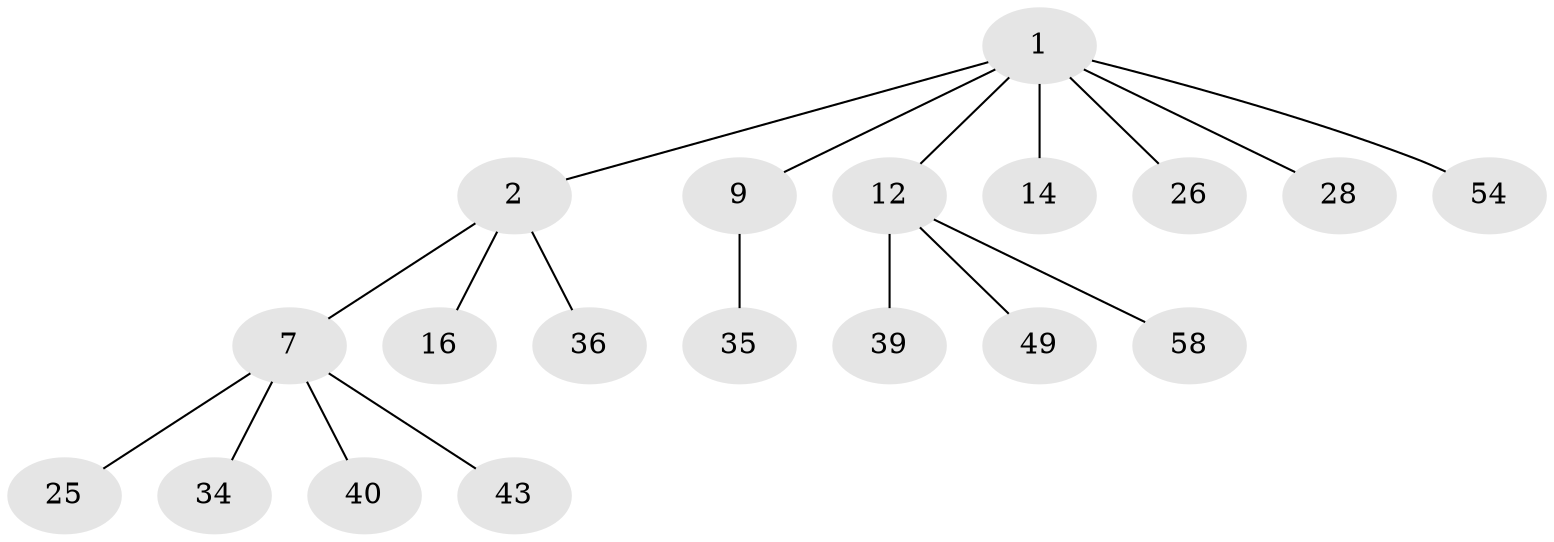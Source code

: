 // original degree distribution, {7: 0.015384615384615385, 5: 0.03076923076923077, 4: 0.1076923076923077, 2: 0.18461538461538463, 1: 0.5384615384615384, 3: 0.12307692307692308}
// Generated by graph-tools (version 1.1) at 2025/19/03/04/25 18:19:14]
// undirected, 19 vertices, 18 edges
graph export_dot {
graph [start="1"]
  node [color=gray90,style=filled];
  1 [super="+4+3"];
  2 [super="+8+5"];
  7 [super="+10"];
  9 [super="+65+15+37"];
  12 [super="+18"];
  14;
  16 [super="+56+46+21"];
  25 [super="+61"];
  26 [super="+38"];
  28;
  34 [super="+42+41+55"];
  35;
  36;
  39;
  40;
  43;
  49 [super="+53"];
  54 [super="+62"];
  58;
  1 -- 2;
  1 -- 9;
  1 -- 26;
  1 -- 28;
  1 -- 54;
  1 -- 14;
  1 -- 12;
  2 -- 7;
  2 -- 16;
  2 -- 36;
  7 -- 34;
  7 -- 40;
  7 -- 25;
  7 -- 43;
  9 -- 35;
  12 -- 49;
  12 -- 58;
  12 -- 39;
}
